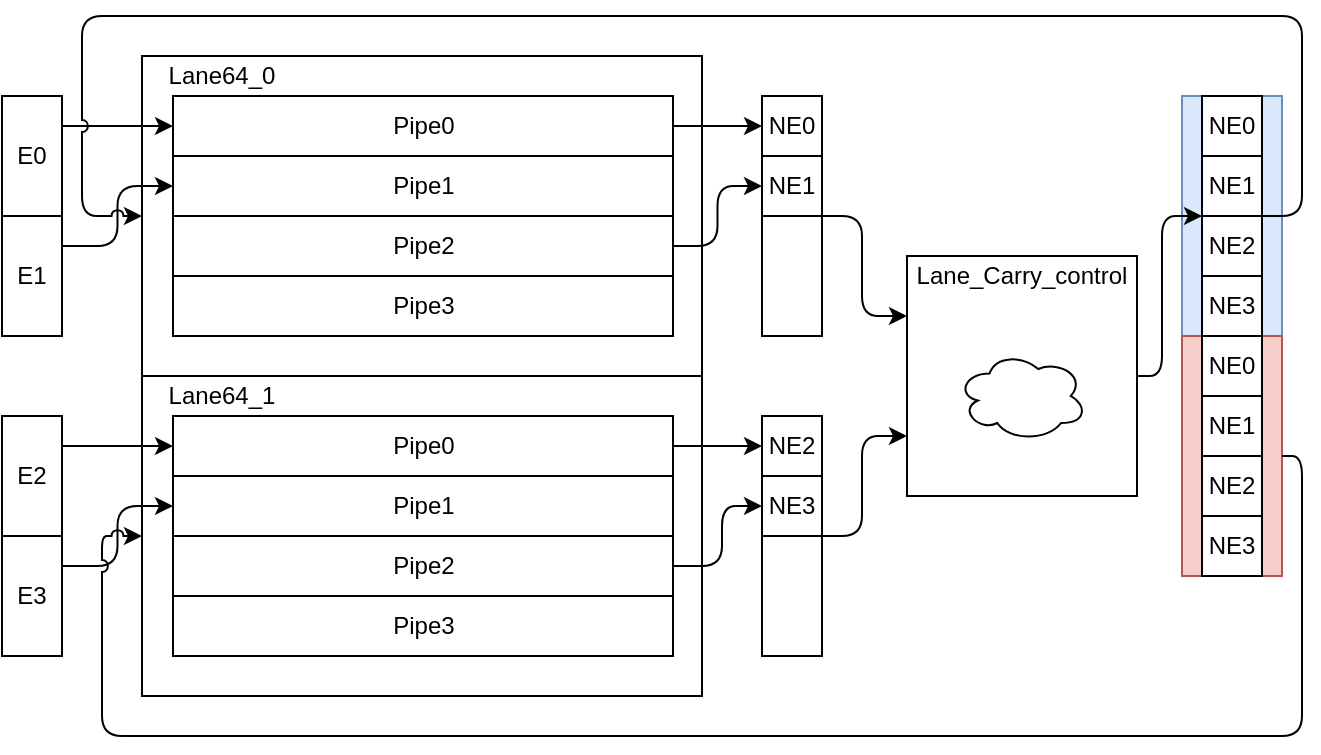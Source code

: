 <mxfile version="13.9.9" type="device"><diagram id="W9K3-x5D-nuAXvY7YuG-" name="第1頁"><mxGraphModel dx="1278" dy="949" grid="1" gridSize="10" guides="1" tooltips="1" connect="1" arrows="1" fold="1" page="1" pageScale="1" pageWidth="827" pageHeight="1169" background="#ffffff" math="0" shadow="0"><root><mxCell id="0"/><mxCell id="1" parent="0"/><mxCell id="yp2_NMDjwdG5kRymCTY2-9" value="" style="rounded=0;whiteSpace=wrap;html=1;fillColor=#dae8fc;strokeColor=#6c8ebf;" vertex="1" parent="1"><mxGeometry x="630" y="80" width="50" height="120" as="geometry"/></mxCell><mxCell id="yp2_NMDjwdG5kRymCTY2-8" value="" style="rounded=0;whiteSpace=wrap;html=1;fillColor=#f8cecc;strokeColor=#b85450;" vertex="1" parent="1"><mxGeometry x="630" y="200" width="50" height="120" as="geometry"/></mxCell><mxCell id="4ikVmCvKIzXXVO_yJfGq-1" value="" style="rounded=0;whiteSpace=wrap;html=1;" parent="1" vertex="1"><mxGeometry x="110" y="60" width="280" height="160" as="geometry"/></mxCell><mxCell id="4ikVmCvKIzXXVO_yJfGq-2" value="Lane64_0" style="text;html=1;strokeColor=none;fillColor=none;align=center;verticalAlign=middle;whiteSpace=wrap;rounded=0;" parent="1" vertex="1"><mxGeometry x="120" y="60" width="60" height="20" as="geometry"/></mxCell><mxCell id="4ikVmCvKIzXXVO_yJfGq-67" style="edgeStyle=orthogonalEdgeStyle;rounded=1;jumpStyle=arc;orthogonalLoop=1;jettySize=auto;html=1;exitX=1;exitY=0.5;exitDx=0;exitDy=0;entryX=0;entryY=0.5;entryDx=0;entryDy=0;" parent="1" source="4ikVmCvKIzXXVO_yJfGq-4" target="4ikVmCvKIzXXVO_yJfGq-25" edge="1"><mxGeometry relative="1" as="geometry"/></mxCell><mxCell id="4ikVmCvKIzXXVO_yJfGq-4" value="Pipe0" style="rounded=0;whiteSpace=wrap;html=1;" parent="1" vertex="1"><mxGeometry x="125.5" y="80" width="250" height="30" as="geometry"/></mxCell><mxCell id="4ikVmCvKIzXXVO_yJfGq-5" value="Pipe1" style="rounded=0;whiteSpace=wrap;html=1;" parent="1" vertex="1"><mxGeometry x="125.5" y="110" width="250" height="30" as="geometry"/></mxCell><mxCell id="4ikVmCvKIzXXVO_yJfGq-66" style="edgeStyle=orthogonalEdgeStyle;rounded=1;jumpStyle=arc;orthogonalLoop=1;jettySize=auto;html=1;exitX=1;exitY=0.5;exitDx=0;exitDy=0;entryX=0;entryY=0.5;entryDx=0;entryDy=0;" parent="1" source="4ikVmCvKIzXXVO_yJfGq-6" target="4ikVmCvKIzXXVO_yJfGq-26" edge="1"><mxGeometry relative="1" as="geometry"/></mxCell><mxCell id="4ikVmCvKIzXXVO_yJfGq-6" value="Pipe2" style="rounded=0;whiteSpace=wrap;html=1;" parent="1" vertex="1"><mxGeometry x="125.5" y="140" width="250" height="30" as="geometry"/></mxCell><mxCell id="4ikVmCvKIzXXVO_yJfGq-7" value="Pipe3" style="rounded=0;whiteSpace=wrap;html=1;" parent="1" vertex="1"><mxGeometry x="125.5" y="170" width="250" height="30" as="geometry"/></mxCell><mxCell id="4ikVmCvKIzXXVO_yJfGq-71" style="edgeStyle=orthogonalEdgeStyle;rounded=1;jumpStyle=arc;orthogonalLoop=1;jettySize=auto;html=1;exitX=1;exitY=0.25;exitDx=0;exitDy=0;entryX=0;entryY=0.5;entryDx=0;entryDy=0;" parent="1" source="4ikVmCvKIzXXVO_yJfGq-8" target="4ikVmCvKIzXXVO_yJfGq-4" edge="1"><mxGeometry relative="1" as="geometry"/></mxCell><mxCell id="4ikVmCvKIzXXVO_yJfGq-8" value="E0" style="rounded=0;whiteSpace=wrap;html=1;" parent="1" vertex="1"><mxGeometry x="40" y="80" width="30" height="60" as="geometry"/></mxCell><mxCell id="4ikVmCvKIzXXVO_yJfGq-72" style="edgeStyle=orthogonalEdgeStyle;rounded=1;jumpStyle=arc;orthogonalLoop=1;jettySize=auto;html=1;exitX=1;exitY=0.25;exitDx=0;exitDy=0;entryX=0;entryY=0.5;entryDx=0;entryDy=0;" parent="1" source="4ikVmCvKIzXXVO_yJfGq-9" target="4ikVmCvKIzXXVO_yJfGq-5" edge="1"><mxGeometry relative="1" as="geometry"/></mxCell><mxCell id="4ikVmCvKIzXXVO_yJfGq-9" value="E1" style="rounded=0;whiteSpace=wrap;html=1;" parent="1" vertex="1"><mxGeometry x="40" y="140" width="30" height="60" as="geometry"/></mxCell><mxCell id="4ikVmCvKIzXXVO_yJfGq-25" value="NE0" style="rounded=0;whiteSpace=wrap;html=1;" parent="1" vertex="1"><mxGeometry x="420" y="80" width="30" height="30" as="geometry"/></mxCell><mxCell id="4ikVmCvKIzXXVO_yJfGq-26" value="NE1" style="rounded=0;whiteSpace=wrap;html=1;" parent="1" vertex="1"><mxGeometry x="420" y="110" width="30" height="30" as="geometry"/></mxCell><mxCell id="4ikVmCvKIzXXVO_yJfGq-27" value="" style="rounded=0;whiteSpace=wrap;html=1;" parent="1" vertex="1"><mxGeometry x="110" y="220" width="280" height="160" as="geometry"/></mxCell><mxCell id="4ikVmCvKIzXXVO_yJfGq-65" style="edgeStyle=orthogonalEdgeStyle;rounded=1;jumpStyle=arc;orthogonalLoop=1;jettySize=auto;html=1;exitX=1;exitY=0.5;exitDx=0;exitDy=0;entryX=0;entryY=0.5;entryDx=0;entryDy=0;" parent="1" source="4ikVmCvKIzXXVO_yJfGq-29" edge="1"><mxGeometry relative="1" as="geometry"><mxPoint x="420" y="255" as="targetPoint"/></mxGeometry></mxCell><mxCell id="4ikVmCvKIzXXVO_yJfGq-29" value="Pipe0" style="rounded=0;whiteSpace=wrap;html=1;" parent="1" vertex="1"><mxGeometry x="125.5" y="240" width="250" height="30" as="geometry"/></mxCell><mxCell id="4ikVmCvKIzXXVO_yJfGq-30" value="Pipe1" style="rounded=0;whiteSpace=wrap;html=1;" parent="1" vertex="1"><mxGeometry x="125.5" y="270" width="250" height="30" as="geometry"/></mxCell><mxCell id="4ikVmCvKIzXXVO_yJfGq-64" style="edgeStyle=orthogonalEdgeStyle;rounded=1;jumpStyle=arc;orthogonalLoop=1;jettySize=auto;html=1;exitX=1;exitY=0.5;exitDx=0;exitDy=0;entryX=0;entryY=0.5;entryDx=0;entryDy=0;" parent="1" source="4ikVmCvKIzXXVO_yJfGq-31" edge="1"><mxGeometry relative="1" as="geometry"><mxPoint x="420" y="285" as="targetPoint"/><Array as="points"><mxPoint x="400" y="315"/><mxPoint x="400" y="285"/></Array></mxGeometry></mxCell><mxCell id="4ikVmCvKIzXXVO_yJfGq-31" value="Pipe2" style="rounded=0;whiteSpace=wrap;html=1;" parent="1" vertex="1"><mxGeometry x="125.5" y="300" width="250" height="30" as="geometry"/></mxCell><mxCell id="4ikVmCvKIzXXVO_yJfGq-32" value="Pipe3" style="rounded=0;whiteSpace=wrap;html=1;" parent="1" vertex="1"><mxGeometry x="125.5" y="330" width="250" height="30" as="geometry"/></mxCell><mxCell id="4ikVmCvKIzXXVO_yJfGq-70" style="edgeStyle=orthogonalEdgeStyle;rounded=1;jumpStyle=arc;orthogonalLoop=1;jettySize=auto;html=1;exitX=1;exitY=0.25;exitDx=0;exitDy=0;entryX=0;entryY=0.5;entryDx=0;entryDy=0;" parent="1" source="4ikVmCvKIzXXVO_yJfGq-33" target="4ikVmCvKIzXXVO_yJfGq-29" edge="1"><mxGeometry relative="1" as="geometry"/></mxCell><mxCell id="4ikVmCvKIzXXVO_yJfGq-33" value="E2" style="rounded=0;whiteSpace=wrap;html=1;" parent="1" vertex="1"><mxGeometry x="40" y="240" width="30" height="60" as="geometry"/></mxCell><mxCell id="4ikVmCvKIzXXVO_yJfGq-73" style="edgeStyle=orthogonalEdgeStyle;rounded=1;jumpStyle=arc;orthogonalLoop=1;jettySize=auto;html=1;exitX=1;exitY=0.25;exitDx=0;exitDy=0;" parent="1" source="4ikVmCvKIzXXVO_yJfGq-34" target="4ikVmCvKIzXXVO_yJfGq-30" edge="1"><mxGeometry relative="1" as="geometry"/></mxCell><mxCell id="4ikVmCvKIzXXVO_yJfGq-34" value="E3" style="rounded=0;whiteSpace=wrap;html=1;" parent="1" vertex="1"><mxGeometry x="40" y="300" width="30" height="60" as="geometry"/></mxCell><mxCell id="4ikVmCvKIzXXVO_yJfGq-39" value="NE2" style="rounded=0;whiteSpace=wrap;html=1;" parent="1" vertex="1"><mxGeometry x="420" y="240" width="30" height="30" as="geometry"/></mxCell><mxCell id="4ikVmCvKIzXXVO_yJfGq-76" style="edgeStyle=orthogonalEdgeStyle;rounded=1;jumpStyle=arc;orthogonalLoop=1;jettySize=auto;html=1;exitX=1;exitY=1;exitDx=0;exitDy=0;entryX=0;entryY=0.75;entryDx=0;entryDy=0;" parent="1" source="4ikVmCvKIzXXVO_yJfGq-40" target="4ikVmCvKIzXXVO_yJfGq-41" edge="1"><mxGeometry relative="1" as="geometry"><Array as="points"><mxPoint x="470" y="300"/><mxPoint x="470" y="250"/></Array></mxGeometry></mxCell><mxCell id="4ikVmCvKIzXXVO_yJfGq-40" value="NE3" style="rounded=0;whiteSpace=wrap;html=1;" parent="1" vertex="1"><mxGeometry x="420" y="270" width="30" height="30" as="geometry"/></mxCell><mxCell id="4ikVmCvKIzXXVO_yJfGq-78" style="edgeStyle=orthogonalEdgeStyle;rounded=1;jumpStyle=arc;orthogonalLoop=1;jettySize=auto;html=1;exitX=1;exitY=0.5;exitDx=0;exitDy=0;entryX=0;entryY=1;entryDx=0;entryDy=0;" parent="1" source="4ikVmCvKIzXXVO_yJfGq-41" target="4ikVmCvKIzXXVO_yJfGq-51" edge="1"><mxGeometry relative="1" as="geometry"><Array as="points"><mxPoint x="620" y="220"/><mxPoint x="620" y="140"/></Array></mxGeometry></mxCell><mxCell id="4ikVmCvKIzXXVO_yJfGq-41" value="" style="rounded=0;whiteSpace=wrap;html=1;" parent="1" vertex="1"><mxGeometry x="492.5" y="160" width="115" height="120" as="geometry"/></mxCell><mxCell id="4ikVmCvKIzXXVO_yJfGq-75" style="edgeStyle=orthogonalEdgeStyle;rounded=1;jumpStyle=arc;orthogonalLoop=1;jettySize=auto;html=1;exitX=1;exitY=0;exitDx=0;exitDy=0;entryX=0;entryY=0.25;entryDx=0;entryDy=0;" parent="1" source="4ikVmCvKIzXXVO_yJfGq-42" target="4ikVmCvKIzXXVO_yJfGq-41" edge="1"><mxGeometry relative="1" as="geometry"><Array as="points"><mxPoint x="470" y="140"/><mxPoint x="470" y="190"/></Array></mxGeometry></mxCell><mxCell id="4ikVmCvKIzXXVO_yJfGq-42" value="" style="rounded=0;whiteSpace=wrap;html=1;" parent="1" vertex="1"><mxGeometry x="420" y="140" width="30" height="60" as="geometry"/></mxCell><mxCell id="4ikVmCvKIzXXVO_yJfGq-43" value="" style="rounded=0;whiteSpace=wrap;html=1;" parent="1" vertex="1"><mxGeometry x="420" y="300" width="30" height="60" as="geometry"/></mxCell><mxCell id="4ikVmCvKIzXXVO_yJfGq-44" value="Lane_Carry_control" style="text;html=1;strokeColor=none;fillColor=none;align=center;verticalAlign=middle;whiteSpace=wrap;rounded=0;" parent="1" vertex="1"><mxGeometry x="495" y="160" width="110" height="20" as="geometry"/></mxCell><mxCell id="4ikVmCvKIzXXVO_yJfGq-45" value="Lane64_1" style="text;html=1;strokeColor=none;fillColor=none;align=center;verticalAlign=middle;whiteSpace=wrap;rounded=0;" parent="1" vertex="1"><mxGeometry x="120" y="220" width="60" height="20" as="geometry"/></mxCell><mxCell id="4ikVmCvKIzXXVO_yJfGq-50" value="NE0" style="rounded=0;whiteSpace=wrap;html=1;" parent="1" vertex="1"><mxGeometry x="640" y="80" width="30" height="30" as="geometry"/></mxCell><mxCell id="4ikVmCvKIzXXVO_yJfGq-51" value="NE1" style="rounded=0;whiteSpace=wrap;html=1;" parent="1" vertex="1"><mxGeometry x="640" y="110" width="30" height="30" as="geometry"/></mxCell><mxCell id="4ikVmCvKIzXXVO_yJfGq-54" value="NE2" style="rounded=0;whiteSpace=wrap;html=1;" parent="1" vertex="1"><mxGeometry x="640" y="140" width="30" height="30" as="geometry"/></mxCell><mxCell id="4ikVmCvKIzXXVO_yJfGq-55" value="NE3" style="rounded=0;whiteSpace=wrap;html=1;" parent="1" vertex="1"><mxGeometry x="640" y="170" width="30" height="30" as="geometry"/></mxCell><mxCell id="4ikVmCvKIzXXVO_yJfGq-80" style="edgeStyle=orthogonalEdgeStyle;rounded=1;jumpStyle=arc;orthogonalLoop=1;jettySize=auto;html=1;entryX=0;entryY=0.5;entryDx=0;entryDy=0;exitX=1;exitY=0.5;exitDx=0;exitDy=0;" parent="1" source="yp2_NMDjwdG5kRymCTY2-8" target="4ikVmCvKIzXXVO_yJfGq-27" edge="1"><mxGeometry relative="1" as="geometry"><Array as="points"><mxPoint x="690" y="260"/><mxPoint x="690" y="400"/><mxPoint x="90" y="400"/><mxPoint x="90" y="300"/></Array><mxPoint x="730" y="270" as="sourcePoint"/></mxGeometry></mxCell><mxCell id="4ikVmCvKIzXXVO_yJfGq-57" value="" style="endArrow=classic;html=1;exitX=0.75;exitY=0;exitDx=0;exitDy=0;entryX=0;entryY=0.5;entryDx=0;entryDy=0;edgeStyle=orthogonalEdgeStyle;jumpStyle=arc;" parent="1" source="4ikVmCvKIzXXVO_yJfGq-54" target="4ikVmCvKIzXXVO_yJfGq-1" edge="1"><mxGeometry width="50" height="50" relative="1" as="geometry"><mxPoint x="700" y="190" as="sourcePoint"/><mxPoint x="750" y="140" as="targetPoint"/><Array as="points"><mxPoint x="690" y="140"/><mxPoint x="690" y="40"/><mxPoint x="80" y="40"/><mxPoint x="80" y="140"/></Array></mxGeometry></mxCell><mxCell id="4ikVmCvKIzXXVO_yJfGq-79" value="" style="ellipse;shape=cloud;whiteSpace=wrap;html=1;" parent="1" vertex="1"><mxGeometry x="517.5" y="207.5" width="65" height="45" as="geometry"/></mxCell><mxCell id="yp2_NMDjwdG5kRymCTY2-1" value="NE0" style="rounded=0;whiteSpace=wrap;html=1;" vertex="1" parent="1"><mxGeometry x="640" y="200" width="30" height="30" as="geometry"/></mxCell><mxCell id="yp2_NMDjwdG5kRymCTY2-2" value="NE1" style="rounded=0;whiteSpace=wrap;html=1;" vertex="1" parent="1"><mxGeometry x="640" y="230" width="30" height="30" as="geometry"/></mxCell><mxCell id="yp2_NMDjwdG5kRymCTY2-3" value="NE2" style="rounded=0;whiteSpace=wrap;html=1;" vertex="1" parent="1"><mxGeometry x="640" y="260" width="30" height="30" as="geometry"/></mxCell><mxCell id="yp2_NMDjwdG5kRymCTY2-4" value="NE3" style="rounded=0;whiteSpace=wrap;html=1;" vertex="1" parent="1"><mxGeometry x="640" y="290" width="30" height="30" as="geometry"/></mxCell></root></mxGraphModel></diagram></mxfile>